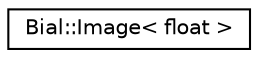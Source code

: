 digraph "Graphical Class Hierarchy"
{
  edge [fontname="Helvetica",fontsize="10",labelfontname="Helvetica",labelfontsize="10"];
  node [fontname="Helvetica",fontsize="10",shape=record];
  rankdir="LR";
  Node1 [label="Bial::Image\< float \>",height=0.2,width=0.4,color="black", fillcolor="white", style="filled",URL="$class_bial_1_1_image.html"];
}
